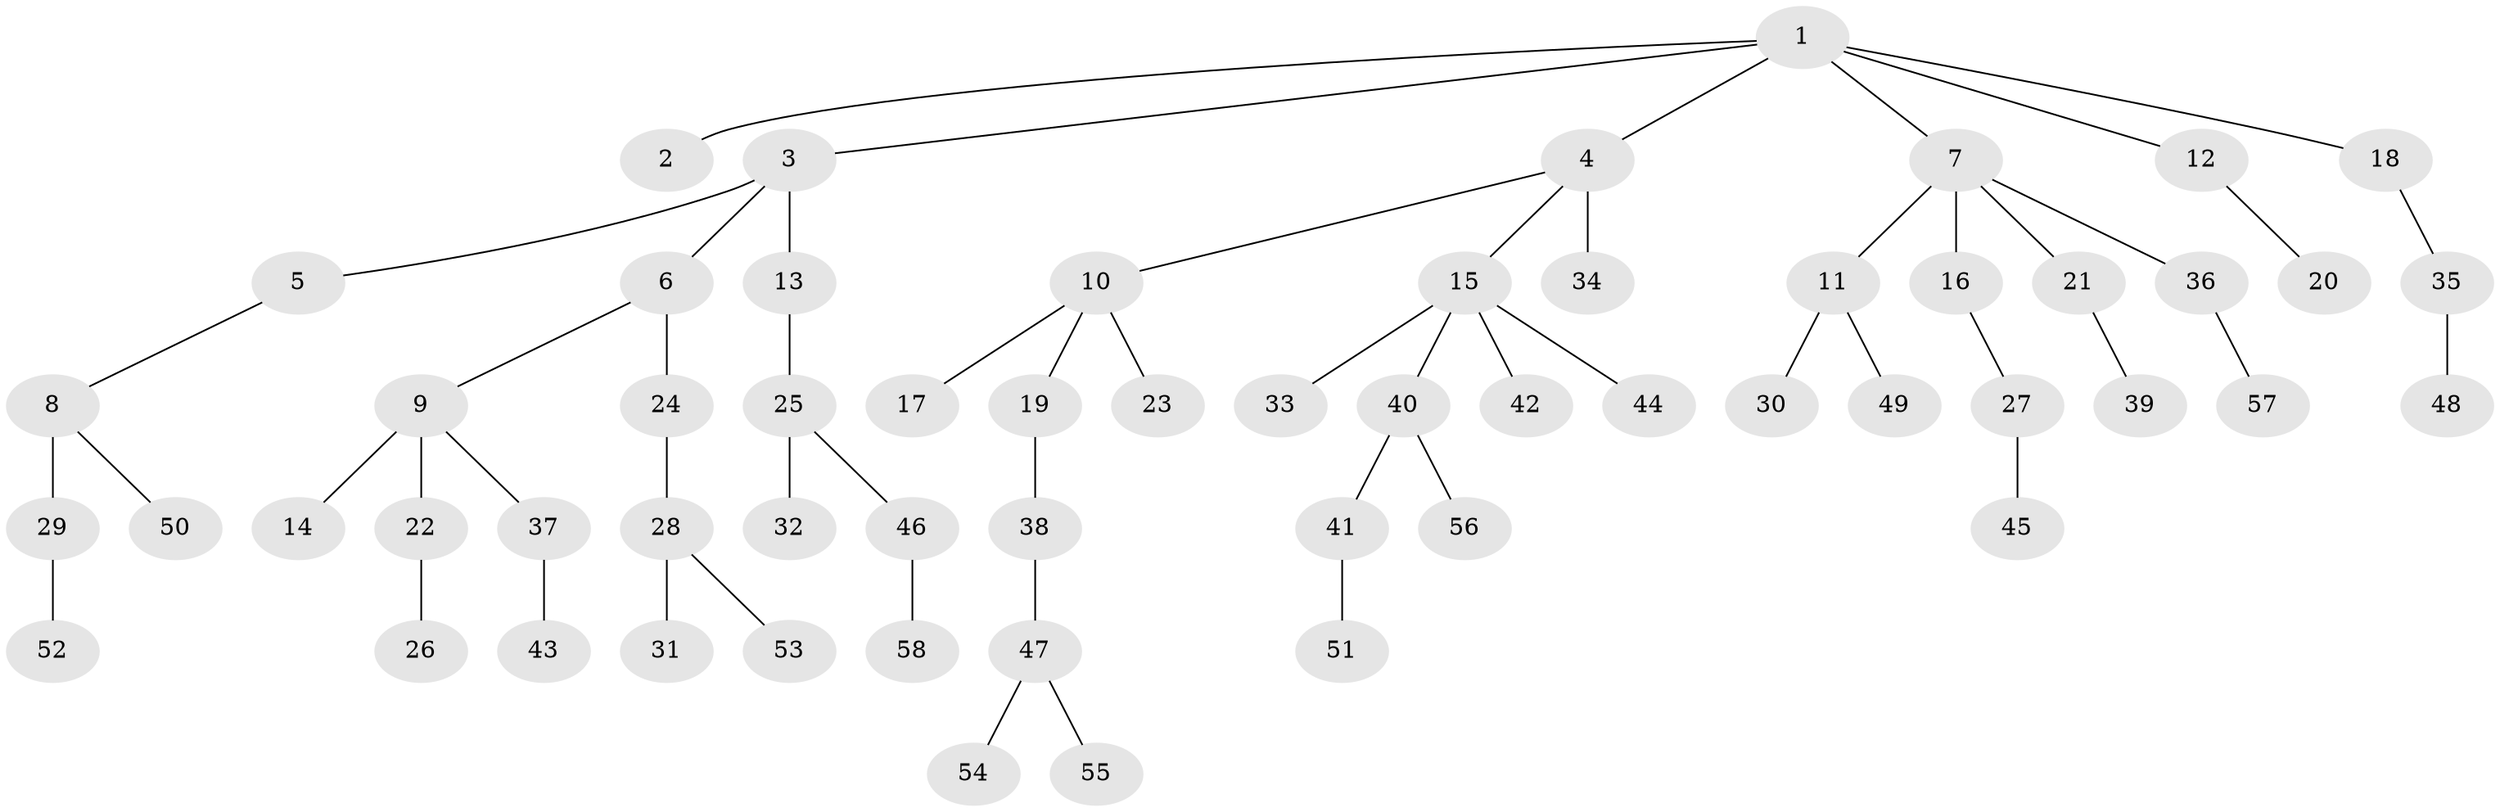 // original degree distribution, {7: 0.02586206896551724, 2: 0.2413793103448276, 5: 0.034482758620689655, 3: 0.1206896551724138, 4: 0.06896551724137931, 1: 0.5086206896551724}
// Generated by graph-tools (version 1.1) at 2025/51/03/04/25 22:51:56]
// undirected, 58 vertices, 57 edges
graph export_dot {
  node [color=gray90,style=filled];
  1;
  2;
  3;
  4;
  5;
  6;
  7;
  8;
  9;
  10;
  11;
  12;
  13;
  14;
  15;
  16;
  17;
  18;
  19;
  20;
  21;
  22;
  23;
  24;
  25;
  26;
  27;
  28;
  29;
  30;
  31;
  32;
  33;
  34;
  35;
  36;
  37;
  38;
  39;
  40;
  41;
  42;
  43;
  44;
  45;
  46;
  47;
  48;
  49;
  50;
  51;
  52;
  53;
  54;
  55;
  56;
  57;
  58;
  1 -- 2 [weight=1.0];
  1 -- 3 [weight=1.0];
  1 -- 4 [weight=1.0];
  1 -- 7 [weight=1.0];
  1 -- 12 [weight=1.0];
  1 -- 18 [weight=1.0];
  3 -- 5 [weight=1.0];
  3 -- 6 [weight=1.0];
  3 -- 13 [weight=2.0];
  4 -- 10 [weight=1.0];
  4 -- 15 [weight=1.0];
  4 -- 34 [weight=2.0];
  5 -- 8 [weight=1.0];
  6 -- 9 [weight=1.0];
  6 -- 24 [weight=1.0];
  7 -- 11 [weight=1.0];
  7 -- 16 [weight=2.0];
  7 -- 21 [weight=1.0];
  7 -- 36 [weight=1.0];
  8 -- 29 [weight=3.0];
  8 -- 50 [weight=1.0];
  9 -- 14 [weight=2.0];
  9 -- 22 [weight=1.0];
  9 -- 37 [weight=1.0];
  10 -- 17 [weight=1.0];
  10 -- 19 [weight=1.0];
  10 -- 23 [weight=1.0];
  11 -- 30 [weight=1.0];
  11 -- 49 [weight=1.0];
  12 -- 20 [weight=1.0];
  13 -- 25 [weight=1.0];
  15 -- 33 [weight=1.0];
  15 -- 40 [weight=1.0];
  15 -- 42 [weight=1.0];
  15 -- 44 [weight=1.0];
  16 -- 27 [weight=1.0];
  18 -- 35 [weight=1.0];
  19 -- 38 [weight=1.0];
  21 -- 39 [weight=1.0];
  22 -- 26 [weight=2.0];
  24 -- 28 [weight=1.0];
  25 -- 32 [weight=1.0];
  25 -- 46 [weight=1.0];
  27 -- 45 [weight=1.0];
  28 -- 31 [weight=3.0];
  28 -- 53 [weight=1.0];
  29 -- 52 [weight=1.0];
  35 -- 48 [weight=1.0];
  36 -- 57 [weight=1.0];
  37 -- 43 [weight=1.0];
  38 -- 47 [weight=1.0];
  40 -- 41 [weight=1.0];
  40 -- 56 [weight=1.0];
  41 -- 51 [weight=1.0];
  46 -- 58 [weight=1.0];
  47 -- 54 [weight=1.0];
  47 -- 55 [weight=1.0];
}
